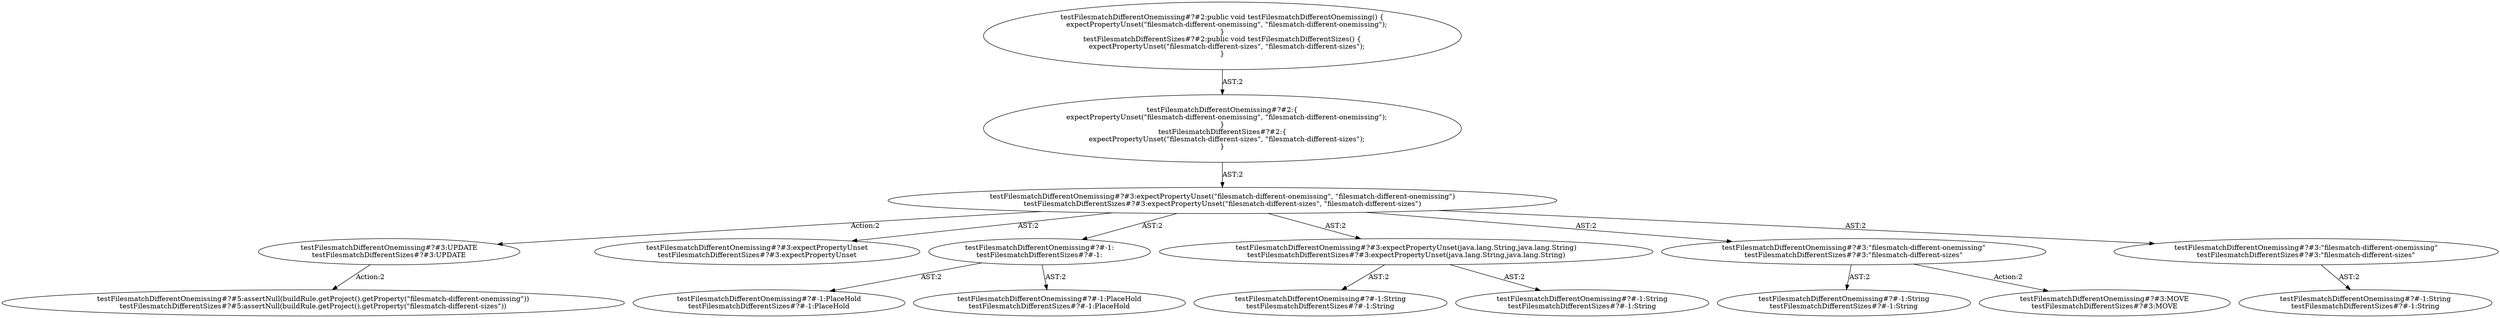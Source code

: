 digraph "Pattern" {
0 [label="testFilesmatchDifferentOnemissing#?#3:UPDATE
testFilesmatchDifferentSizes#?#3:UPDATE" shape=ellipse]
1 [label="testFilesmatchDifferentOnemissing#?#3:expectPropertyUnset(\"filesmatch-different-onemissing\", \"filesmatch-different-onemissing\")
testFilesmatchDifferentSizes#?#3:expectPropertyUnset(\"filesmatch-different-sizes\", \"filesmatch-different-sizes\")" shape=ellipse]
2 [label="testFilesmatchDifferentOnemissing#?#2:\{
    expectPropertyUnset(\"filesmatch-different-onemissing\", \"filesmatch-different-onemissing\");
\}
testFilesmatchDifferentSizes#?#2:\{
    expectPropertyUnset(\"filesmatch-different-sizes\", \"filesmatch-different-sizes\");
\}" shape=ellipse]
3 [label="testFilesmatchDifferentOnemissing#?#2:public void testFilesmatchDifferentOnemissing() \{
    expectPropertyUnset(\"filesmatch-different-onemissing\", \"filesmatch-different-onemissing\");
\}
testFilesmatchDifferentSizes#?#2:public void testFilesmatchDifferentSizes() \{
    expectPropertyUnset(\"filesmatch-different-sizes\", \"filesmatch-different-sizes\");
\}" shape=ellipse]
4 [label="testFilesmatchDifferentOnemissing#?#3:expectPropertyUnset
testFilesmatchDifferentSizes#?#3:expectPropertyUnset" shape=ellipse]
5 [label="testFilesmatchDifferentOnemissing#?#-1:
testFilesmatchDifferentSizes#?#-1:" shape=ellipse]
6 [label="testFilesmatchDifferentOnemissing#?#-1:PlaceHold
testFilesmatchDifferentSizes#?#-1:PlaceHold" shape=ellipse]
7 [label="testFilesmatchDifferentOnemissing#?#-1:PlaceHold
testFilesmatchDifferentSizes#?#-1:PlaceHold" shape=ellipse]
8 [label="testFilesmatchDifferentOnemissing#?#3:expectPropertyUnset(java.lang.String,java.lang.String)
testFilesmatchDifferentSizes#?#3:expectPropertyUnset(java.lang.String,java.lang.String)" shape=ellipse]
9 [label="testFilesmatchDifferentOnemissing#?#-1:String
testFilesmatchDifferentSizes#?#-1:String" shape=ellipse]
10 [label="testFilesmatchDifferentOnemissing#?#-1:String
testFilesmatchDifferentSizes#?#-1:String" shape=ellipse]
11 [label="testFilesmatchDifferentOnemissing#?#3:\"filesmatch-different-onemissing\"
testFilesmatchDifferentSizes#?#3:\"filesmatch-different-sizes\"" shape=ellipse]
12 [label="testFilesmatchDifferentOnemissing#?#-1:String
testFilesmatchDifferentSizes#?#-1:String" shape=ellipse]
13 [label="testFilesmatchDifferentOnemissing#?#3:MOVE
testFilesmatchDifferentSizes#?#3:MOVE" shape=ellipse]
14 [label="testFilesmatchDifferentOnemissing#?#3:\"filesmatch-different-onemissing\"
testFilesmatchDifferentSizes#?#3:\"filesmatch-different-sizes\"" shape=ellipse]
15 [label="testFilesmatchDifferentOnemissing#?#-1:String
testFilesmatchDifferentSizes#?#-1:String" shape=ellipse]
16 [label="testFilesmatchDifferentOnemissing#?#5:assertNull(buildRule.getProject().getProperty(\"filesmatch-different-onemissing\"))
testFilesmatchDifferentSizes#?#5:assertNull(buildRule.getProject().getProperty(\"filesmatch-different-sizes\"))" shape=ellipse]
0 -> 16 [label="Action:2"];
1 -> 0 [label="Action:2"];
1 -> 4 [label="AST:2"];
1 -> 5 [label="AST:2"];
1 -> 8 [label="AST:2"];
1 -> 11 [label="AST:2"];
1 -> 14 [label="AST:2"];
2 -> 1 [label="AST:2"];
3 -> 2 [label="AST:2"];
5 -> 6 [label="AST:2"];
5 -> 7 [label="AST:2"];
8 -> 9 [label="AST:2"];
8 -> 10 [label="AST:2"];
11 -> 12 [label="AST:2"];
11 -> 13 [label="Action:2"];
14 -> 15 [label="AST:2"];
}